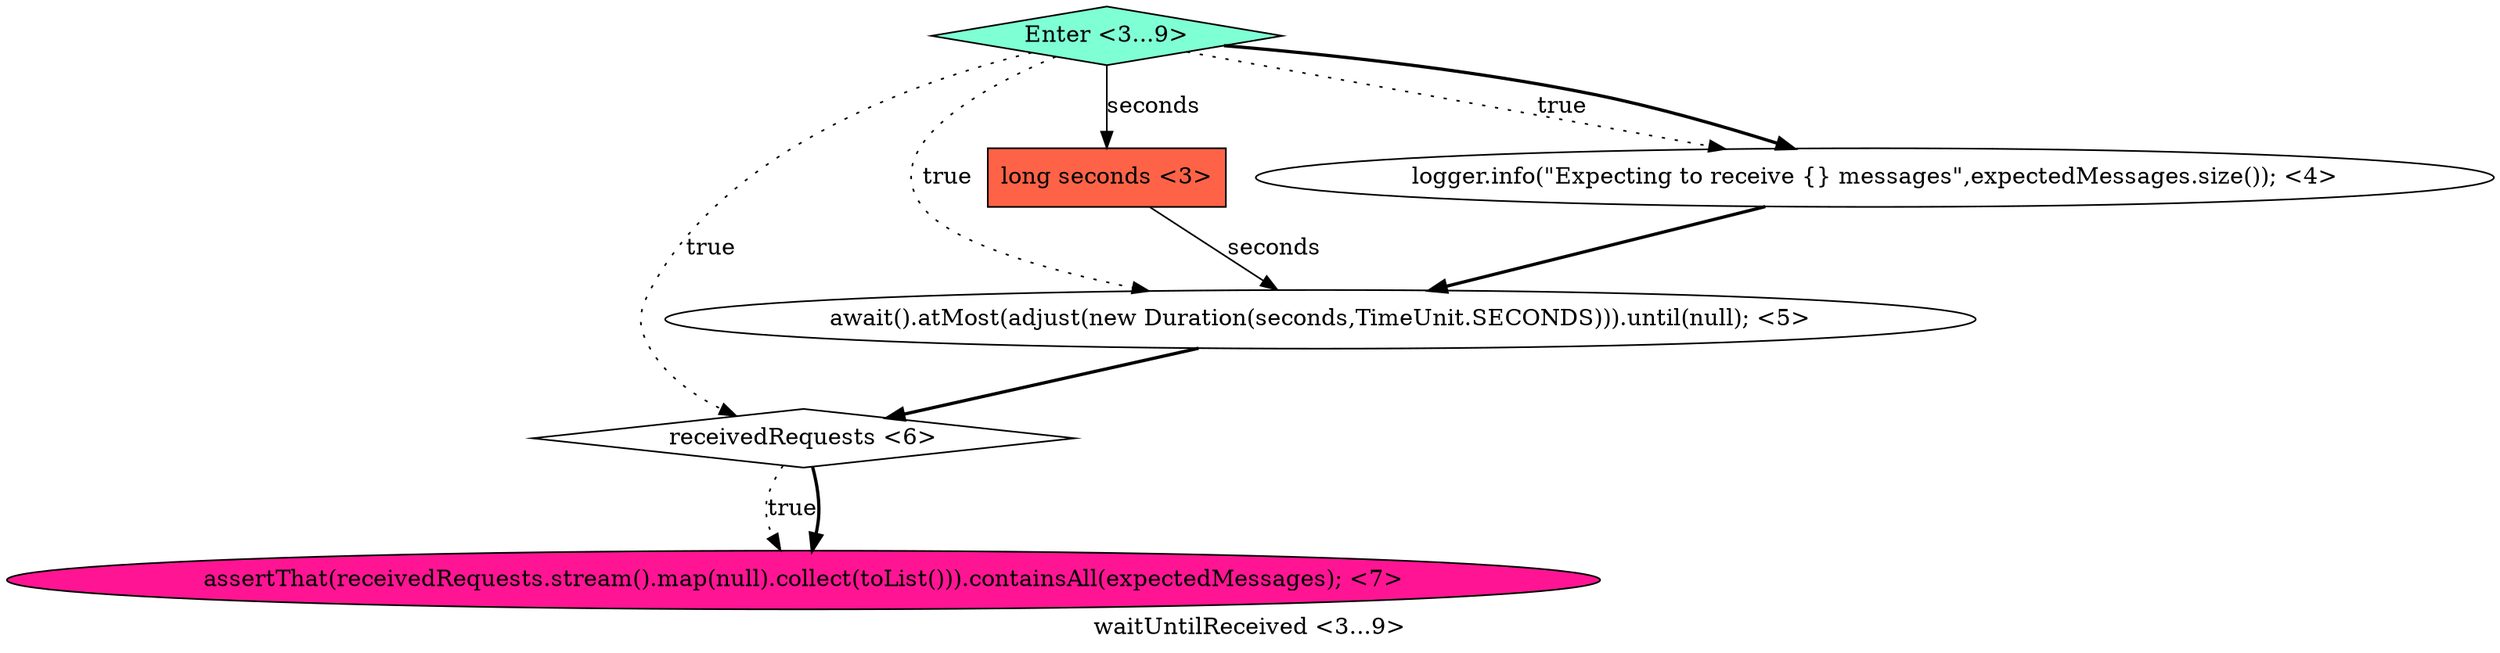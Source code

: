 digraph PDG {
label = "waitUntilReceived <3...9>";
0.3 [style = filled, label = "receivedRequests <6>", fillcolor = white, shape = diamond];
0.2 [style = filled, label = "await().atMost(adjust(new Duration(seconds,TimeUnit.SECONDS))).until(null); <5>", fillcolor = white, shape = ellipse];
0.5 [style = filled, label = "Enter <3...9>", fillcolor = aquamarine, shape = diamond];
0.4 [style = filled, label = "assertThat(receivedRequests.stream().map(null).collect(toList())).containsAll(expectedMessages); <7>", fillcolor = deeppink, shape = ellipse];
0.0 [style = filled, label = "long seconds <3>", fillcolor = tomato, shape = box];
0.1 [style = filled, label = "logger.info(\"Expecting to receive {} messages\",expectedMessages.size()); <4>", fillcolor = white, shape = ellipse];
0.0 -> 0.2 [style = solid, label="seconds"];
0.1 -> 0.2 [style = bold, label=""];
0.2 -> 0.3 [style = bold, label=""];
0.3 -> 0.4 [style = dotted, label="true"];
0.3 -> 0.4 [style = bold, label=""];
0.5 -> 0.0 [style = solid, label="seconds"];
0.5 -> 0.1 [style = dotted, label="true"];
0.5 -> 0.1 [style = bold, label=""];
0.5 -> 0.2 [style = dotted, label="true"];
0.5 -> 0.3 [style = dotted, label="true"];
}
